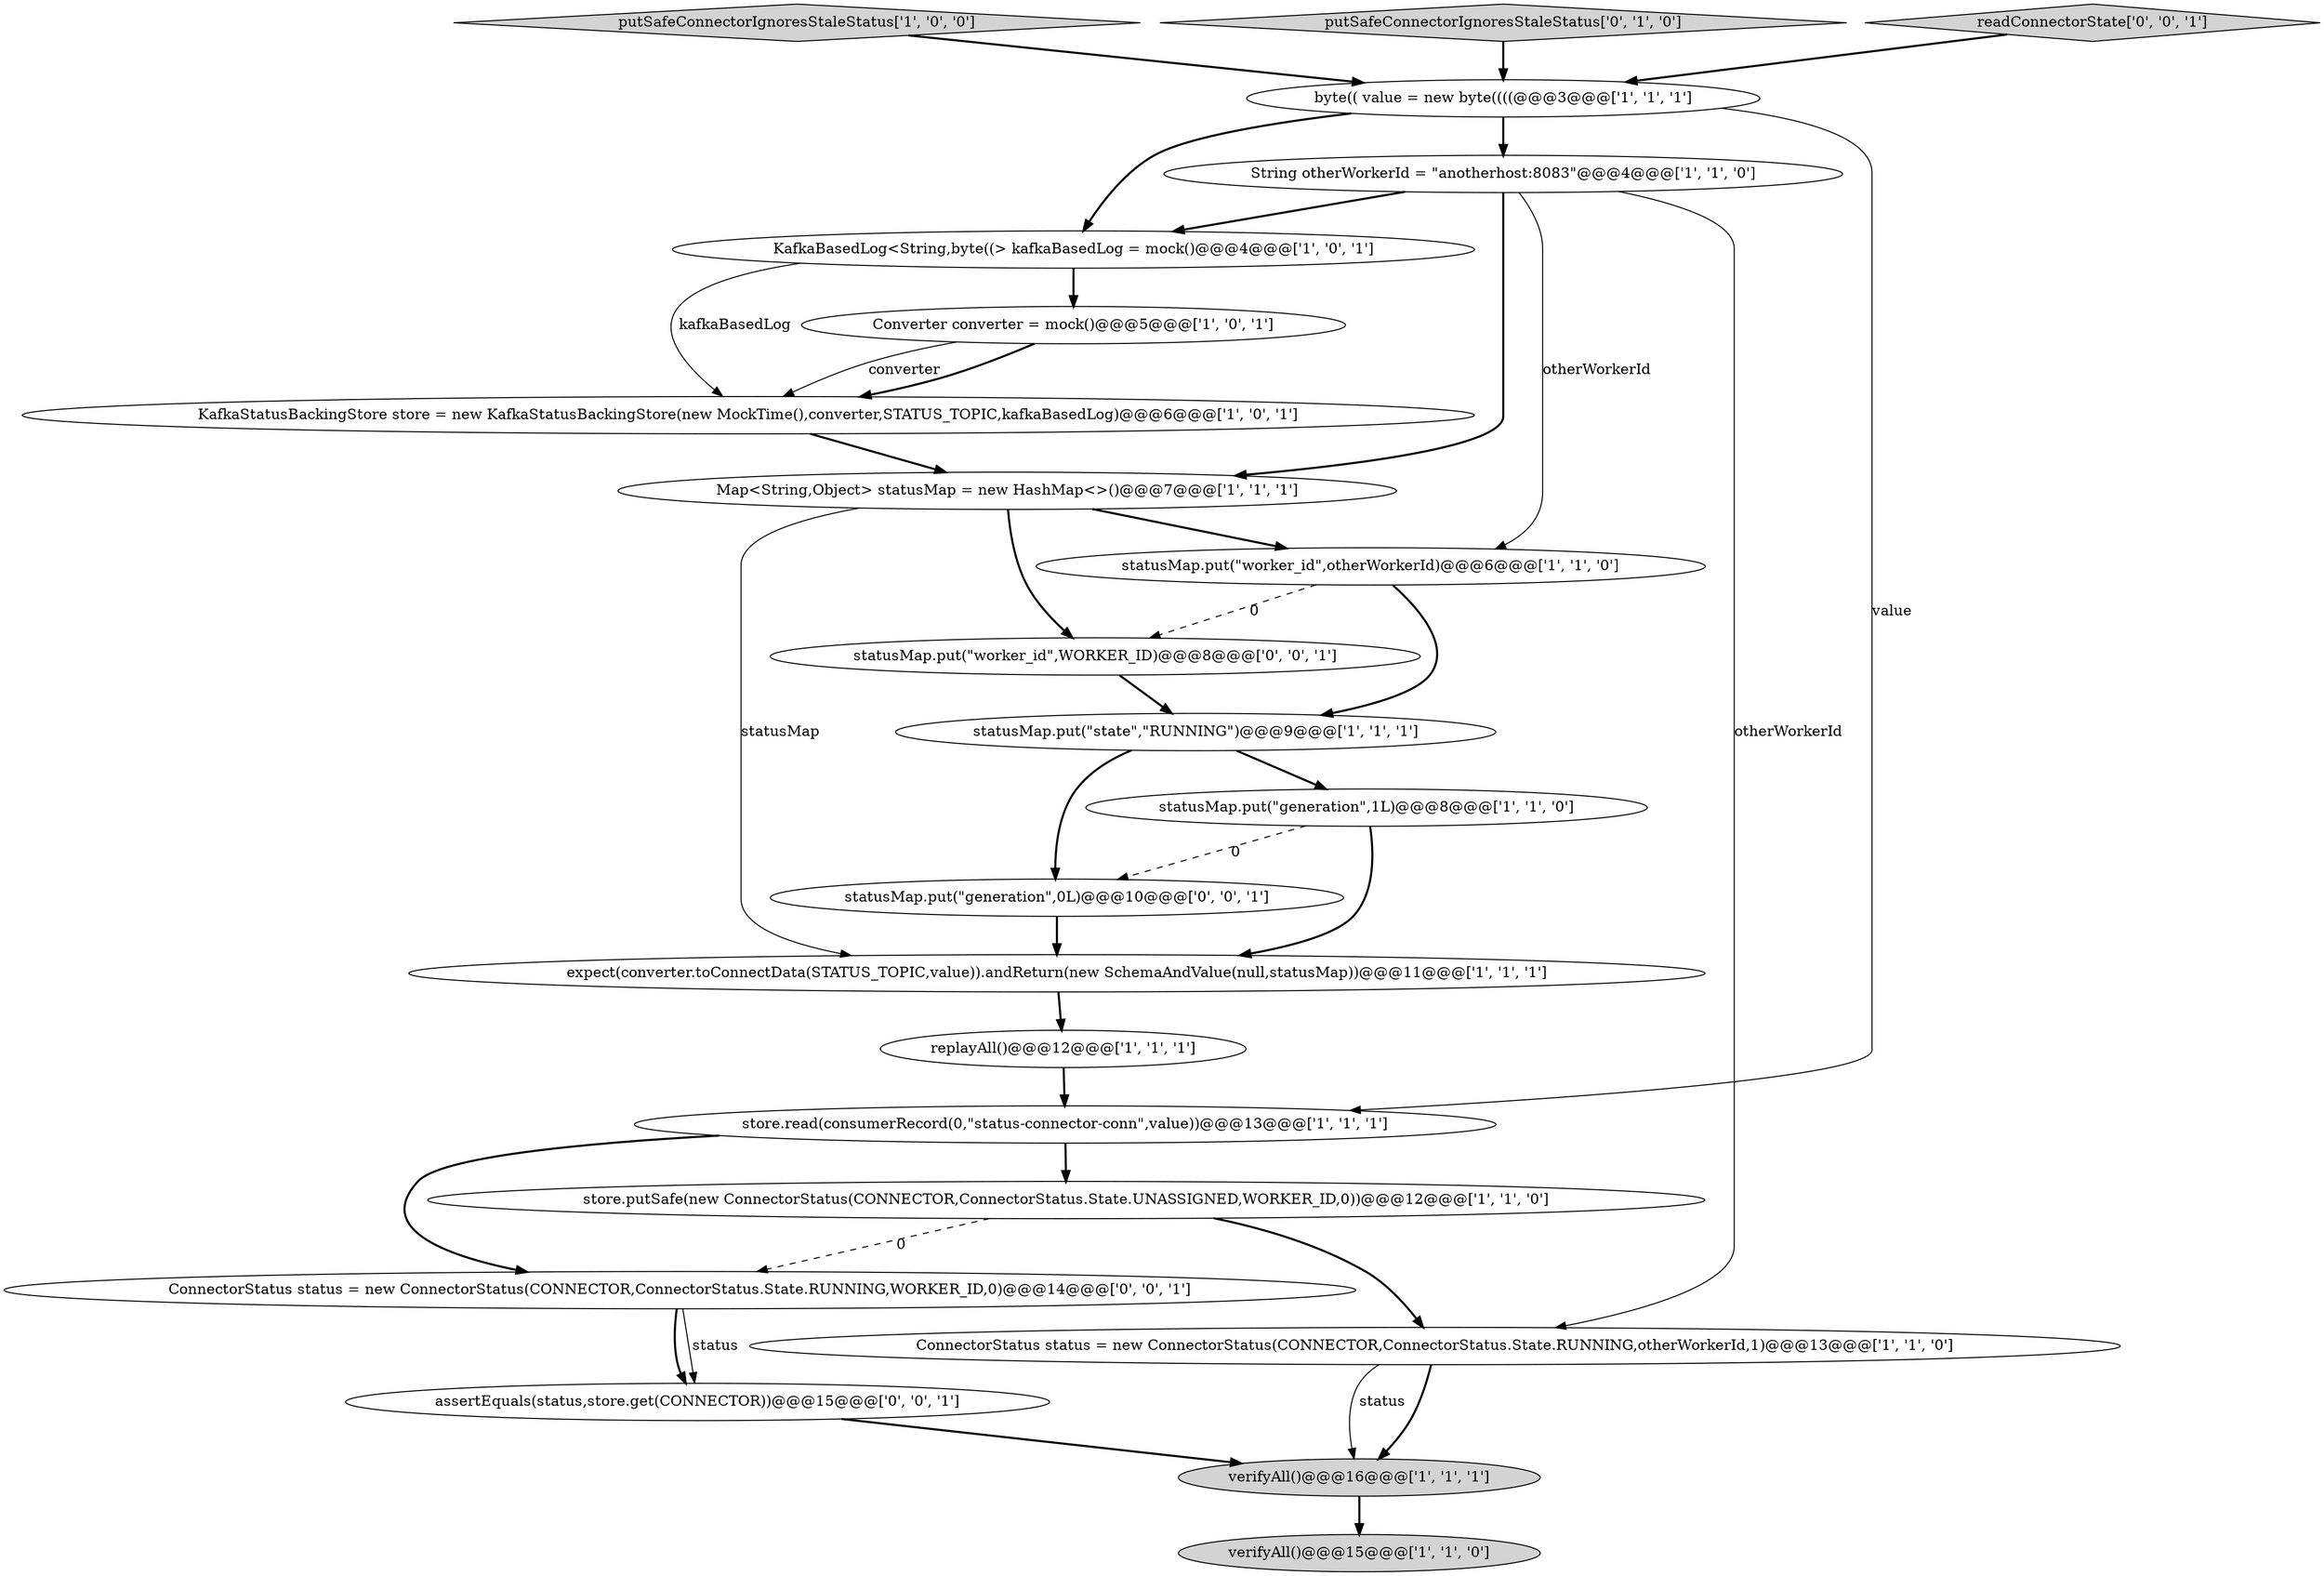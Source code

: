 digraph {
6 [style = filled, label = "putSafeConnectorIgnoresStaleStatus['1', '0', '0']", fillcolor = lightgray, shape = diamond image = "AAA0AAABBB1BBB"];
3 [style = filled, label = "verifyAll()@@@15@@@['1', '1', '0']", fillcolor = lightgray, shape = ellipse image = "AAA0AAABBB1BBB"];
16 [style = filled, label = "Converter converter = mock()@@@5@@@['1', '0', '1']", fillcolor = white, shape = ellipse image = "AAA0AAABBB1BBB"];
11 [style = filled, label = "replayAll()@@@12@@@['1', '1', '1']", fillcolor = white, shape = ellipse image = "AAA0AAABBB1BBB"];
1 [style = filled, label = "statusMap.put(\"generation\",1L)@@@8@@@['1', '1', '0']", fillcolor = white, shape = ellipse image = "AAA0AAABBB1BBB"];
8 [style = filled, label = "byte(( value = new byte((((@@@3@@@['1', '1', '1']", fillcolor = white, shape = ellipse image = "AAA0AAABBB1BBB"];
7 [style = filled, label = "verifyAll()@@@16@@@['1', '1', '1']", fillcolor = lightgray, shape = ellipse image = "AAA0AAABBB1BBB"];
0 [style = filled, label = "KafkaBasedLog<String,byte((> kafkaBasedLog = mock()@@@4@@@['1', '0', '1']", fillcolor = white, shape = ellipse image = "AAA0AAABBB1BBB"];
18 [style = filled, label = "statusMap.put(\"worker_id\",WORKER_ID)@@@8@@@['0', '0', '1']", fillcolor = white, shape = ellipse image = "AAA0AAABBB3BBB"];
4 [style = filled, label = "String otherWorkerId = \"anotherhost:8083\"@@@4@@@['1', '1', '0']", fillcolor = white, shape = ellipse image = "AAA0AAABBB1BBB"];
22 [style = filled, label = "statusMap.put(\"generation\",0L)@@@10@@@['0', '0', '1']", fillcolor = white, shape = ellipse image = "AAA0AAABBB3BBB"];
10 [style = filled, label = "statusMap.put(\"worker_id\",otherWorkerId)@@@6@@@['1', '1', '0']", fillcolor = white, shape = ellipse image = "AAA0AAABBB1BBB"];
17 [style = filled, label = "putSafeConnectorIgnoresStaleStatus['0', '1', '0']", fillcolor = lightgray, shape = diamond image = "AAA0AAABBB2BBB"];
5 [style = filled, label = "statusMap.put(\"state\",\"RUNNING\")@@@9@@@['1', '1', '1']", fillcolor = white, shape = ellipse image = "AAA0AAABBB1BBB"];
2 [style = filled, label = "store.putSafe(new ConnectorStatus(CONNECTOR,ConnectorStatus.State.UNASSIGNED,WORKER_ID,0))@@@12@@@['1', '1', '0']", fillcolor = white, shape = ellipse image = "AAA0AAABBB1BBB"];
20 [style = filled, label = "assertEquals(status,store.get(CONNECTOR))@@@15@@@['0', '0', '1']", fillcolor = white, shape = ellipse image = "AAA0AAABBB3BBB"];
19 [style = filled, label = "readConnectorState['0', '0', '1']", fillcolor = lightgray, shape = diamond image = "AAA0AAABBB3BBB"];
13 [style = filled, label = "store.read(consumerRecord(0,\"status-connector-conn\",value))@@@13@@@['1', '1', '1']", fillcolor = white, shape = ellipse image = "AAA0AAABBB1BBB"];
15 [style = filled, label = "ConnectorStatus status = new ConnectorStatus(CONNECTOR,ConnectorStatus.State.RUNNING,otherWorkerId,1)@@@13@@@['1', '1', '0']", fillcolor = white, shape = ellipse image = "AAA0AAABBB1BBB"];
14 [style = filled, label = "Map<String,Object> statusMap = new HashMap<>()@@@7@@@['1', '1', '1']", fillcolor = white, shape = ellipse image = "AAA0AAABBB1BBB"];
9 [style = filled, label = "KafkaStatusBackingStore store = new KafkaStatusBackingStore(new MockTime(),converter,STATUS_TOPIC,kafkaBasedLog)@@@6@@@['1', '0', '1']", fillcolor = white, shape = ellipse image = "AAA0AAABBB1BBB"];
21 [style = filled, label = "ConnectorStatus status = new ConnectorStatus(CONNECTOR,ConnectorStatus.State.RUNNING,WORKER_ID,0)@@@14@@@['0', '0', '1']", fillcolor = white, shape = ellipse image = "AAA0AAABBB3BBB"];
12 [style = filled, label = "expect(converter.toConnectData(STATUS_TOPIC,value)).andReturn(new SchemaAndValue(null,statusMap))@@@11@@@['1', '1', '1']", fillcolor = white, shape = ellipse image = "AAA0AAABBB1BBB"];
17->8 [style = bold, label=""];
0->16 [style = bold, label=""];
4->14 [style = bold, label=""];
15->7 [style = bold, label=""];
12->11 [style = bold, label=""];
14->10 [style = bold, label=""];
4->15 [style = solid, label="otherWorkerId"];
7->3 [style = bold, label=""];
19->8 [style = bold, label=""];
1->22 [style = dashed, label="0"];
4->0 [style = bold, label=""];
4->10 [style = solid, label="otherWorkerId"];
8->0 [style = bold, label=""];
5->1 [style = bold, label=""];
8->13 [style = solid, label="value"];
21->20 [style = bold, label=""];
10->5 [style = bold, label=""];
2->21 [style = dashed, label="0"];
22->12 [style = bold, label=""];
18->5 [style = bold, label=""];
21->20 [style = solid, label="status"];
11->13 [style = bold, label=""];
6->8 [style = bold, label=""];
2->15 [style = bold, label=""];
1->12 [style = bold, label=""];
9->14 [style = bold, label=""];
14->18 [style = bold, label=""];
8->4 [style = bold, label=""];
20->7 [style = bold, label=""];
15->7 [style = solid, label="status"];
16->9 [style = solid, label="converter"];
13->21 [style = bold, label=""];
5->22 [style = bold, label=""];
0->9 [style = solid, label="kafkaBasedLog"];
16->9 [style = bold, label=""];
10->18 [style = dashed, label="0"];
13->2 [style = bold, label=""];
14->12 [style = solid, label="statusMap"];
}
